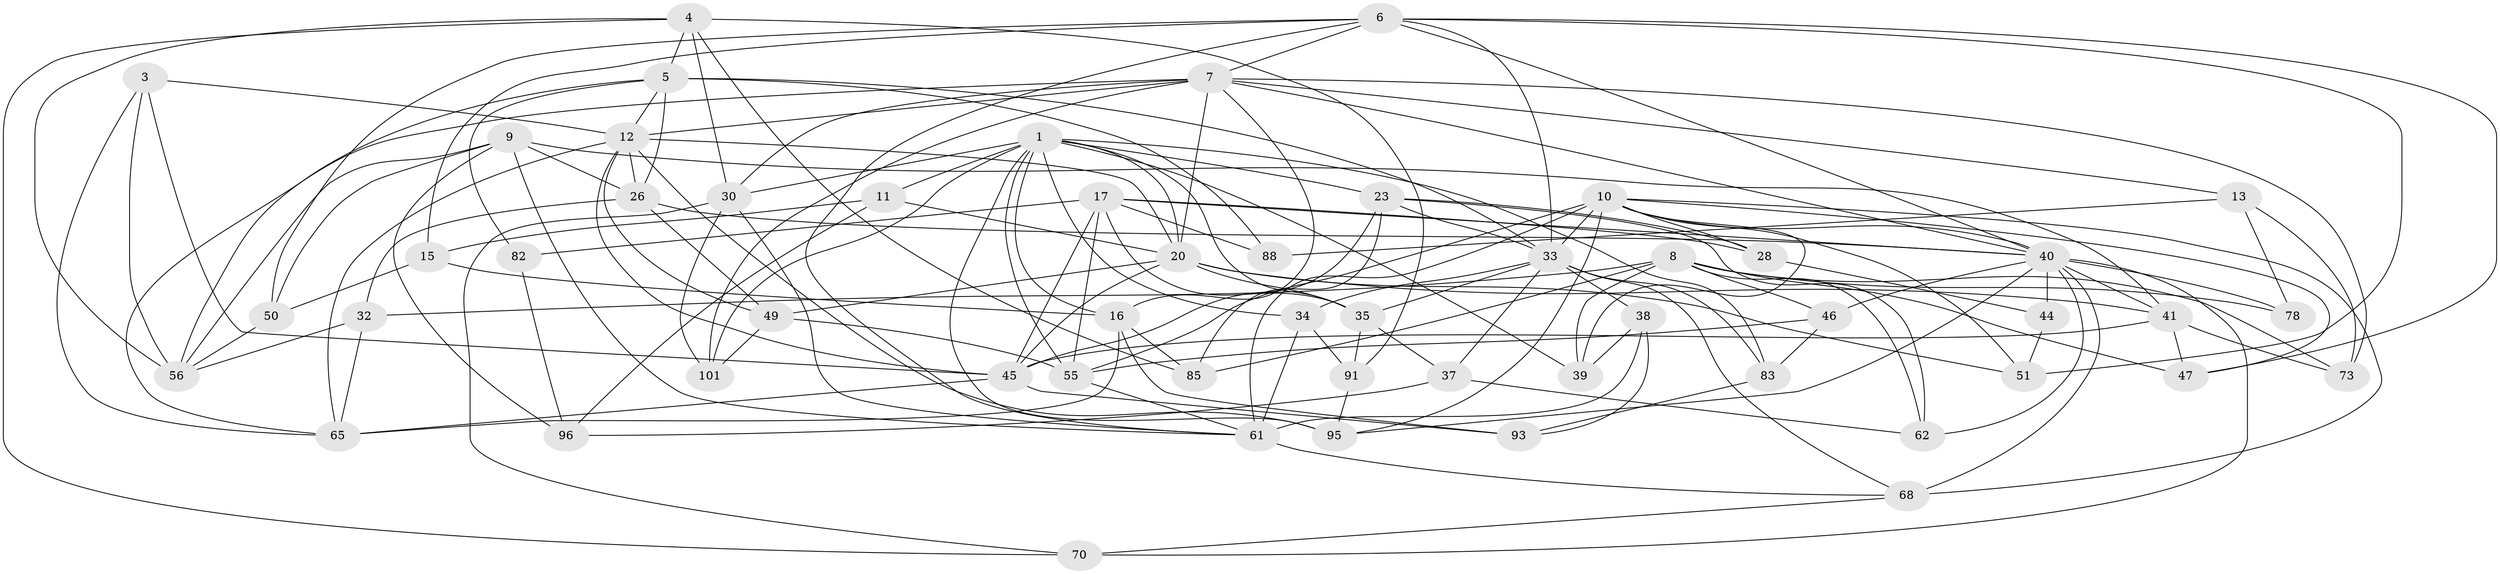 // original degree distribution, {4: 1.0}
// Generated by graph-tools (version 1.1) at 2025/16/03/09/25 04:16:38]
// undirected, 54 vertices, 152 edges
graph export_dot {
graph [start="1"]
  node [color=gray90,style=filled];
  1 [super="+2+19"];
  3;
  4 [super="+104"];
  5 [super="+59+64"];
  6 [super="+25"];
  7 [super="+29+21"];
  8 [super="+74"];
  9 [super="+14"];
  10 [super="+57+48"];
  11;
  12 [super="+69+18"];
  13;
  15;
  16 [super="+22"];
  17 [super="+24+94"];
  20 [super="+60+42"];
  23 [super="+67"];
  26 [super="+27"];
  28;
  30 [super="+58"];
  32;
  33 [super="+109+75+80"];
  34;
  35 [super="+36"];
  37;
  38;
  39;
  40 [super="+89+72+87"];
  41 [super="+84"];
  44;
  45 [super="+76+54"];
  46;
  47;
  49 [super="+108"];
  50;
  51;
  55 [super="+63"];
  56 [super="+100"];
  61 [super="+105+71"];
  62;
  65 [super="+92"];
  68 [super="+90"];
  70;
  73;
  78;
  82;
  83;
  85;
  88;
  91;
  93;
  95 [super="+99"];
  96;
  101;
  1 -- 30;
  1 -- 101;
  1 -- 39;
  1 -- 11;
  1 -- 83;
  1 -- 55;
  1 -- 23;
  1 -- 95;
  1 -- 16;
  1 -- 34;
  1 -- 20;
  1 -- 35;
  3 -- 65;
  3 -- 12;
  3 -- 45;
  3 -- 56;
  4 -- 85;
  4 -- 70;
  4 -- 5;
  4 -- 56;
  4 -- 91;
  4 -- 30;
  5 -- 26;
  5 -- 88 [weight=2];
  5 -- 56;
  5 -- 33;
  5 -- 82;
  5 -- 12;
  6 -- 47;
  6 -- 7;
  6 -- 50;
  6 -- 51;
  6 -- 33;
  6 -- 15;
  6 -- 61;
  6 -- 40;
  7 -- 73;
  7 -- 12 [weight=2];
  7 -- 65;
  7 -- 20 [weight=2];
  7 -- 101;
  7 -- 13;
  7 -- 40;
  7 -- 30;
  7 -- 16;
  8 -- 73;
  8 -- 47;
  8 -- 62;
  8 -- 32;
  8 -- 85;
  8 -- 39;
  8 -- 78;
  8 -- 46;
  9 -- 96;
  9 -- 56;
  9 -- 26;
  9 -- 50;
  9 -- 61;
  9 -- 41;
  10 -- 39;
  10 -- 95;
  10 -- 33;
  10 -- 28;
  10 -- 61 [weight=3];
  10 -- 51;
  10 -- 68;
  10 -- 47;
  10 -- 40;
  10 -- 55;
  11 -- 96;
  11 -- 15;
  11 -- 20;
  12 -- 65;
  12 -- 49 [weight=2];
  12 -- 26;
  12 -- 45;
  12 -- 95 [weight=2];
  12 -- 20;
  13 -- 78;
  13 -- 88;
  13 -- 73;
  15 -- 50;
  15 -- 16;
  16 -- 85;
  16 -- 65;
  16 -- 93;
  17 -- 35;
  17 -- 82 [weight=2];
  17 -- 28;
  17 -- 45;
  17 -- 40;
  17 -- 88;
  17 -- 55;
  20 -- 51;
  20 -- 49;
  20 -- 45;
  20 -- 41;
  20 -- 35;
  23 -- 62;
  23 -- 45;
  23 -- 28;
  23 -- 85;
  23 -- 33;
  26 -- 32;
  26 -- 49;
  26 -- 40;
  28 -- 44;
  30 -- 70;
  30 -- 61;
  30 -- 101;
  32 -- 56;
  32 -- 65;
  33 -- 34;
  33 -- 83;
  33 -- 35;
  33 -- 37;
  33 -- 38;
  33 -- 68;
  34 -- 91;
  34 -- 61;
  35 -- 37;
  35 -- 91;
  37 -- 96;
  37 -- 62;
  38 -- 39;
  38 -- 93;
  38 -- 61;
  40 -- 68 [weight=2];
  40 -- 44 [weight=2];
  40 -- 62;
  40 -- 46;
  40 -- 78 [weight=2];
  40 -- 70;
  40 -- 41;
  40 -- 95;
  41 -- 73;
  41 -- 47;
  41 -- 45;
  44 -- 51;
  45 -- 65;
  45 -- 93;
  46 -- 83;
  46 -- 55;
  49 -- 101;
  49 -- 55;
  50 -- 56;
  55 -- 61;
  61 -- 68;
  68 -- 70;
  82 -- 96;
  83 -- 93;
  91 -- 95;
}
